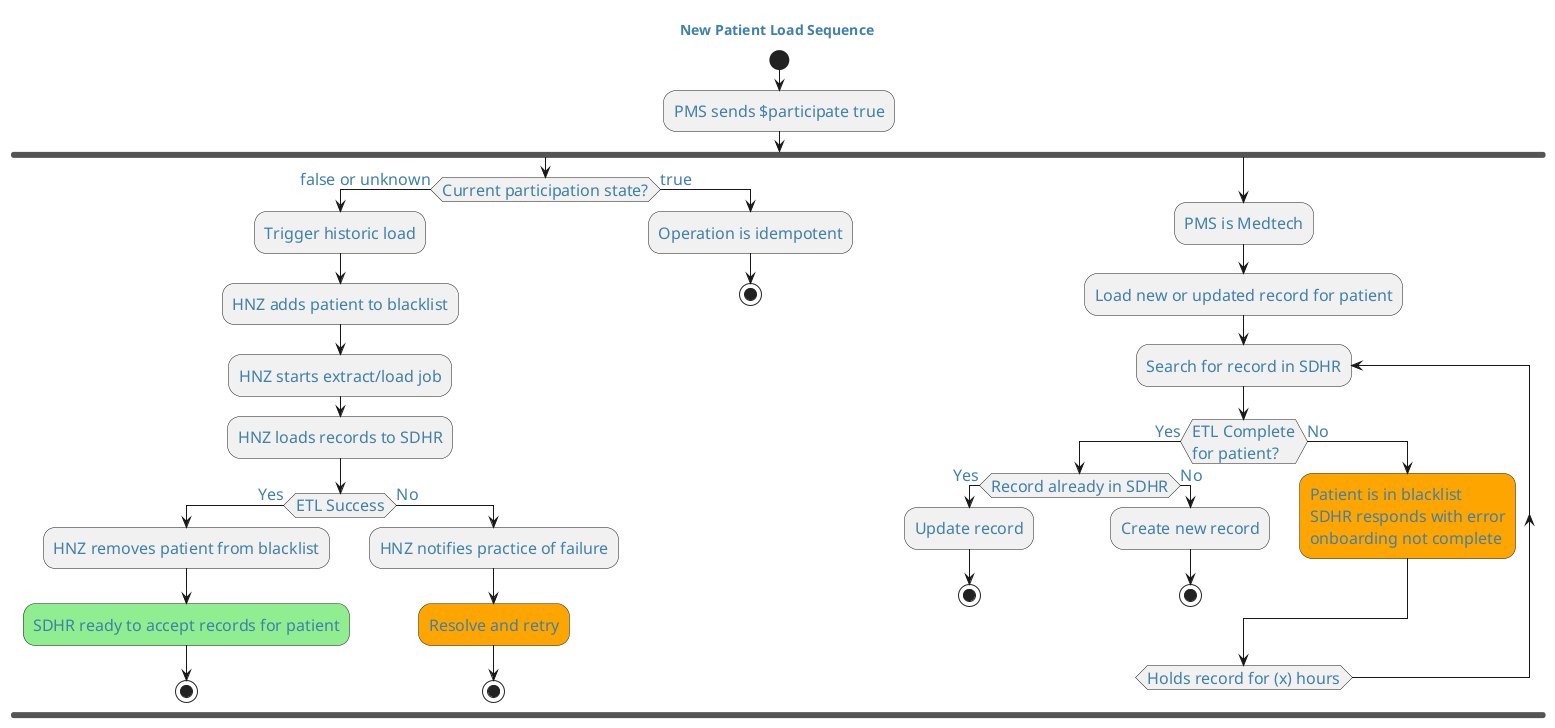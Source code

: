 @startuml

title: New Patient Load Sequence

' skinparam dpi 100
' scale max 700 width

' Define colour scheme and styling for the diagram
' Standard HNZ colours
skinparam {
    defaultFontColor #4080a9
    defaultBackgroundColor #d7f8ff
    '     defaultComponentColour #61d9de
    '     defaultActorColour #61d9de
    defaultFontSize 16
    defaultArrowThickness 6
    '     actorStyle awesome
    '     linetype polyline
}

'allowmixing

start

':Practice onboards to SDHR service;
':Practice communicates with patients;
':3. Practice collects patient consents;
':PMS enables SDHR data sharing;
:PMS sends $participate true;
fork
    if(Current participation state?) then (false or unknown)
        :Trigger historic load;
        :HNZ adds patient to blacklist;
        :HNZ starts extract/load job;
        :HNZ loads records to SDHR;
        if(ETL Success) then (Yes)
            :HNZ removes patient from blacklist;
            #LightGreen:SDHR ready to accept records for patient;
            stop
        else (No)
            :HNZ notifies practice of failure;
            #Orange:Resolve and retry;
            stop
        endif
        else (true)
            :Operation is idempotent;
        stop
    endif
fork again
    :PMS is Medtech;
    :Load new or updated record for patient;
    repeat:Search for record in SDHR;
    if(ETL Complete\nfor patient?) then (Yes)
        if(Record already in SDHR) then (Yes)
            :Update record;
            stop
        else (No)
            :Create new record;
            stop
        endif
    else (No)
        #Orange:Patient is in blacklist\nSDHR responds with error\nonboarding not complete;
    endif
    repeat while (Holds record for (x) hours)
    detach
' fork again
'     :PMS is Indici;
'     :Indici holds extract/load job;\


        @enduml